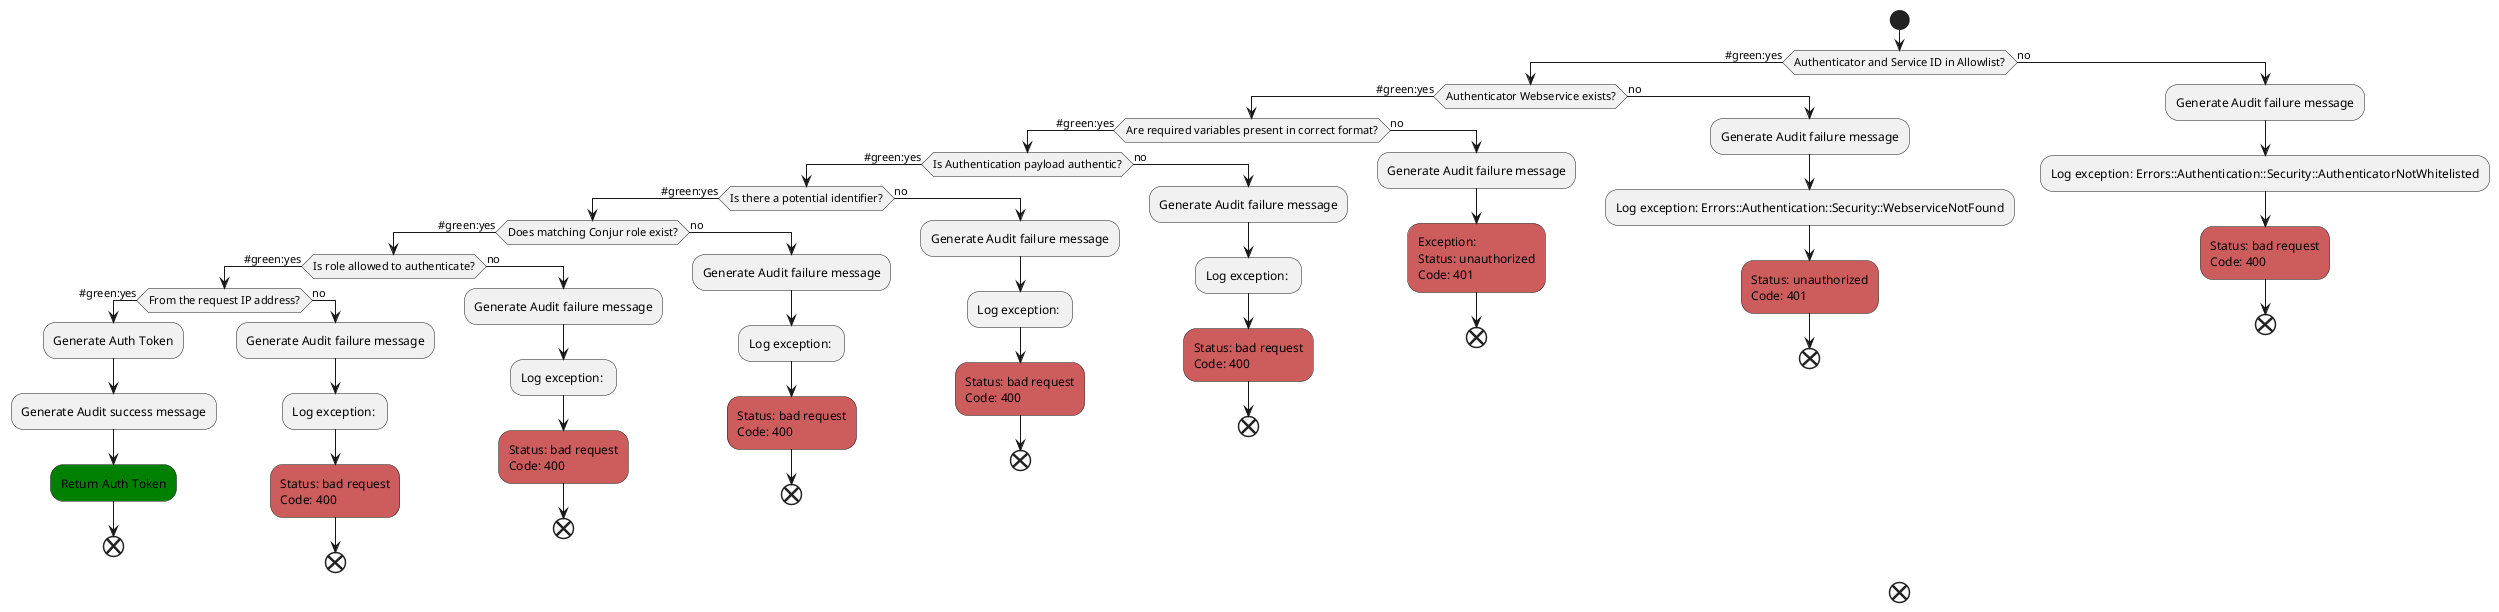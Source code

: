 @startuml
start
if (Authenticator and Service ID in Allowlist?) then (#green:yes)
  if (Authenticator Webservice exists?) then (#green:yes)
    if (Are required variables present in correct format?) then (#green:yes)
      if (Is Authentication payload authentic?) then (#green:yes)
        if (Is there a potential identifier?) then (#green:yes)
          if (Does matching Conjur role exist?) then (#green:yes)
            if (Is role allowed to authenticate?) then (#green:yes)
              if (From the request IP address?) then (#green:yes)
                :Generate Auth Token;
                :Generate Audit success message;
                #green:Return Auth Token;
                end
              else (no)
                :Generate Audit failure message;
                :Log exception: ;
                #indianred:Status: bad request\nCode: 400;
                end
              endif
            else (no)
              :Generate Audit failure message;
              :Log exception: ;
              #indianred:Status: bad request\nCode: 400;
              end
            endif
          else (no)
            :Generate Audit failure message;
            :Log exception: ;
            #indianred:Status: bad request\nCode: 400;
            end
          endif
        else (no)
          :Generate Audit failure message;
          :Log exception: ;
          #indianred:Status: bad request\nCode: 400;
          end
        endif
      else (no)
        :Generate Audit failure message;
        :Log exception: ;
        #indianred:Status: bad request\nCode: 400;
        end
      endif
    else (no)
      :Generate Audit failure message;
      #indianred:Exception:
      Status: unauthorized
      Code: 401;
      end
    endif
  else (no)
    :Generate Audit failure message;
    :Log exception: Errors::Authentication::Security::WebserviceNotFound;
    #indianred:Status: unauthorized\nCode: 401;
    end
  endif
else(no)
  :Generate Audit failure message;
  :Log exception: Errors::Authentication::Security::AuthenticatorNotWhitelisted;
  #indianred:Status: bad request\nCode: 400;
  end
endif
end
@enduml
